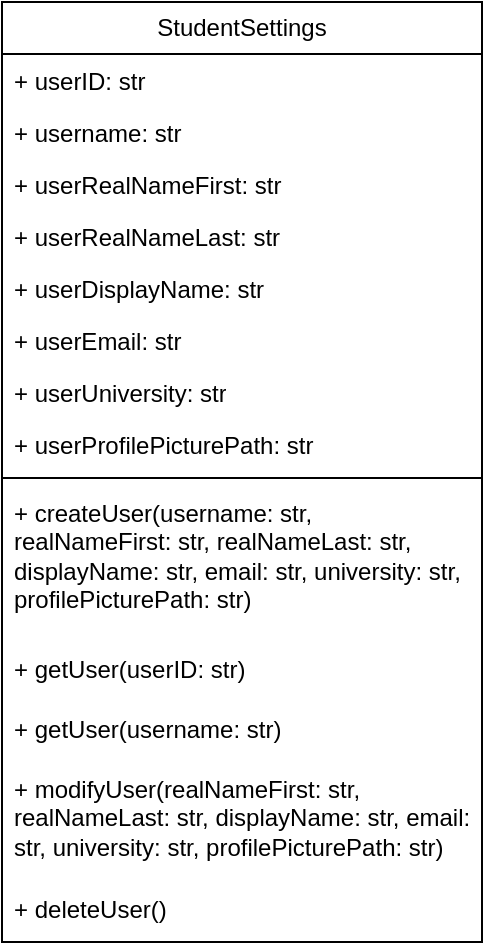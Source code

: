 <mxfile version="24.7.17">
  <diagram id="C5RBs43oDa-KdzZeNtuy" name="Page-1">
    <mxGraphModel dx="830" dy="480" grid="1" gridSize="10" guides="1" tooltips="1" connect="1" arrows="1" fold="1" page="1" pageScale="1" pageWidth="827" pageHeight="1169" math="0" shadow="0">
      <root>
        <mxCell id="WIyWlLk6GJQsqaUBKTNV-0" />
        <mxCell id="WIyWlLk6GJQsqaUBKTNV-1" parent="WIyWlLk6GJQsqaUBKTNV-0" />
        <mxCell id="ebbEFYKmoC0L-ElV5hSr-0" value="StudentSettings" style="swimlane;fontStyle=0;childLayout=stackLayout;horizontal=1;startSize=26;fillColor=none;horizontalStack=0;resizeParent=1;resizeParentMax=0;resizeLast=0;collapsible=1;marginBottom=0;whiteSpace=wrap;html=1;" vertex="1" parent="WIyWlLk6GJQsqaUBKTNV-1">
          <mxGeometry x="40" y="40" width="240" height="470" as="geometry" />
        </mxCell>
        <mxCell id="ebbEFYKmoC0L-ElV5hSr-1" value="+ userID: str" style="text;strokeColor=none;fillColor=none;align=left;verticalAlign=top;spacingLeft=4;spacingRight=4;overflow=hidden;rotatable=0;points=[[0,0.5],[1,0.5]];portConstraint=eastwest;whiteSpace=wrap;html=1;" vertex="1" parent="ebbEFYKmoC0L-ElV5hSr-0">
          <mxGeometry y="26" width="240" height="26" as="geometry" />
        </mxCell>
        <mxCell id="ebbEFYKmoC0L-ElV5hSr-27" value="+ username: str" style="text;strokeColor=none;fillColor=none;align=left;verticalAlign=top;spacingLeft=4;spacingRight=4;overflow=hidden;rotatable=0;points=[[0,0.5],[1,0.5]];portConstraint=eastwest;whiteSpace=wrap;html=1;" vertex="1" parent="ebbEFYKmoC0L-ElV5hSr-0">
          <mxGeometry y="52" width="240" height="26" as="geometry" />
        </mxCell>
        <mxCell id="ebbEFYKmoC0L-ElV5hSr-3" value="+ userRealNameFirst: str" style="text;strokeColor=none;fillColor=none;align=left;verticalAlign=top;spacingLeft=4;spacingRight=4;overflow=hidden;rotatable=0;points=[[0,0.5],[1,0.5]];portConstraint=eastwest;whiteSpace=wrap;html=1;" vertex="1" parent="ebbEFYKmoC0L-ElV5hSr-0">
          <mxGeometry y="78" width="240" height="26" as="geometry" />
        </mxCell>
        <mxCell id="ebbEFYKmoC0L-ElV5hSr-4" value="+ userRealNameLast: str" style="text;strokeColor=none;fillColor=none;align=left;verticalAlign=top;spacingLeft=4;spacingRight=4;overflow=hidden;rotatable=0;points=[[0,0.5],[1,0.5]];portConstraint=eastwest;whiteSpace=wrap;html=1;" vertex="1" parent="ebbEFYKmoC0L-ElV5hSr-0">
          <mxGeometry y="104" width="240" height="26" as="geometry" />
        </mxCell>
        <mxCell id="ebbEFYKmoC0L-ElV5hSr-2" value="+ userDisplayName: str" style="text;strokeColor=none;fillColor=none;align=left;verticalAlign=top;spacingLeft=4;spacingRight=4;overflow=hidden;rotatable=0;points=[[0,0.5],[1,0.5]];portConstraint=eastwest;whiteSpace=wrap;html=1;" vertex="1" parent="ebbEFYKmoC0L-ElV5hSr-0">
          <mxGeometry y="130" width="240" height="26" as="geometry" />
        </mxCell>
        <mxCell id="ebbEFYKmoC0L-ElV5hSr-5" value="+ userEmail: str" style="text;strokeColor=none;fillColor=none;align=left;verticalAlign=top;spacingLeft=4;spacingRight=4;overflow=hidden;rotatable=0;points=[[0,0.5],[1,0.5]];portConstraint=eastwest;whiteSpace=wrap;html=1;" vertex="1" parent="ebbEFYKmoC0L-ElV5hSr-0">
          <mxGeometry y="156" width="240" height="26" as="geometry" />
        </mxCell>
        <mxCell id="ebbEFYKmoC0L-ElV5hSr-26" value="+ userUniversity: str" style="text;strokeColor=none;fillColor=none;align=left;verticalAlign=top;spacingLeft=4;spacingRight=4;overflow=hidden;rotatable=0;points=[[0,0.5],[1,0.5]];portConstraint=eastwest;whiteSpace=wrap;html=1;" vertex="1" parent="ebbEFYKmoC0L-ElV5hSr-0">
          <mxGeometry y="182" width="240" height="26" as="geometry" />
        </mxCell>
        <mxCell id="ebbEFYKmoC0L-ElV5hSr-24" value="+ userProfilePicturePath: str" style="text;strokeColor=none;fillColor=none;align=left;verticalAlign=top;spacingLeft=4;spacingRight=4;overflow=hidden;rotatable=0;points=[[0,0.5],[1,0.5]];portConstraint=eastwest;whiteSpace=wrap;html=1;" vertex="1" parent="ebbEFYKmoC0L-ElV5hSr-0">
          <mxGeometry y="208" width="240" height="26" as="geometry" />
        </mxCell>
        <mxCell id="ebbEFYKmoC0L-ElV5hSr-14" value="" style="line;strokeWidth=1;fillColor=none;align=left;verticalAlign=middle;spacingTop=-1;spacingLeft=3;spacingRight=3;rotatable=0;labelPosition=right;points=[];portConstraint=eastwest;strokeColor=inherit;" vertex="1" parent="ebbEFYKmoC0L-ElV5hSr-0">
          <mxGeometry y="234" width="240" height="8" as="geometry" />
        </mxCell>
        <mxCell id="ebbEFYKmoC0L-ElV5hSr-17" value="+ createUser(username: str, realNameFirst: str, realNameLast: str, displayName: str, email: str, university: str, profilePicturePath: str)" style="text;strokeColor=none;fillColor=none;align=left;verticalAlign=top;spacingLeft=4;spacingRight=4;overflow=hidden;rotatable=0;points=[[0,0.5],[1,0.5]];portConstraint=eastwest;whiteSpace=wrap;html=1;" vertex="1" parent="ebbEFYKmoC0L-ElV5hSr-0">
          <mxGeometry y="242" width="240" height="78" as="geometry" />
        </mxCell>
        <mxCell id="ebbEFYKmoC0L-ElV5hSr-28" value="+ getUser(userID: str)" style="text;strokeColor=none;fillColor=none;align=left;verticalAlign=top;spacingLeft=4;spacingRight=4;overflow=hidden;rotatable=0;points=[[0,0.5],[1,0.5]];portConstraint=eastwest;whiteSpace=wrap;html=1;" vertex="1" parent="ebbEFYKmoC0L-ElV5hSr-0">
          <mxGeometry y="320" width="240" height="30" as="geometry" />
        </mxCell>
        <mxCell id="ebbEFYKmoC0L-ElV5hSr-35" value="+ getUser(username: str)" style="text;strokeColor=none;fillColor=none;align=left;verticalAlign=top;spacingLeft=4;spacingRight=4;overflow=hidden;rotatable=0;points=[[0,0.5],[1,0.5]];portConstraint=eastwest;whiteSpace=wrap;html=1;" vertex="1" parent="ebbEFYKmoC0L-ElV5hSr-0">
          <mxGeometry y="350" width="240" height="30" as="geometry" />
        </mxCell>
        <mxCell id="ebbEFYKmoC0L-ElV5hSr-33" value="+ modifyUser(realNameFirst: str, realNameLast: str, displayName: str, email: str, university: str, profilePicturePath: str)" style="text;strokeColor=none;fillColor=none;align=left;verticalAlign=top;spacingLeft=4;spacingRight=4;overflow=hidden;rotatable=0;points=[[0,0.5],[1,0.5]];portConstraint=eastwest;whiteSpace=wrap;html=1;" vertex="1" parent="ebbEFYKmoC0L-ElV5hSr-0">
          <mxGeometry y="380" width="240" height="60" as="geometry" />
        </mxCell>
        <mxCell id="ebbEFYKmoC0L-ElV5hSr-34" value="+ deleteUser()" style="text;strokeColor=none;fillColor=none;align=left;verticalAlign=top;spacingLeft=4;spacingRight=4;overflow=hidden;rotatable=0;points=[[0,0.5],[1,0.5]];portConstraint=eastwest;whiteSpace=wrap;html=1;" vertex="1" parent="ebbEFYKmoC0L-ElV5hSr-0">
          <mxGeometry y="440" width="240" height="30" as="geometry" />
        </mxCell>
      </root>
    </mxGraphModel>
  </diagram>
</mxfile>
